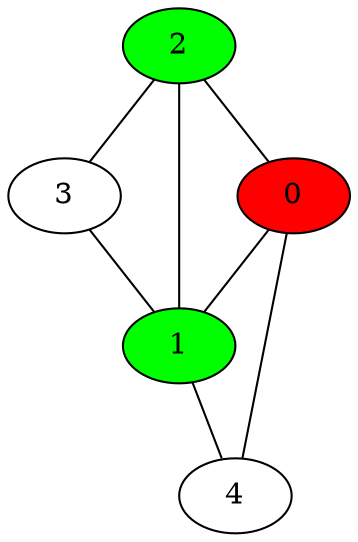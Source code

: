 graph G { 
	2 -- 3;
	2 -- 1;
	2 -- 0;
	3 -- 1;
	0 -- 1;
	0 -- 4;
	1 -- 4;
	1 [style=filled, fillcolor=green]
	0 [style=filled, fillcolor=red]
	2 [style=filled, fillcolor=green]
}